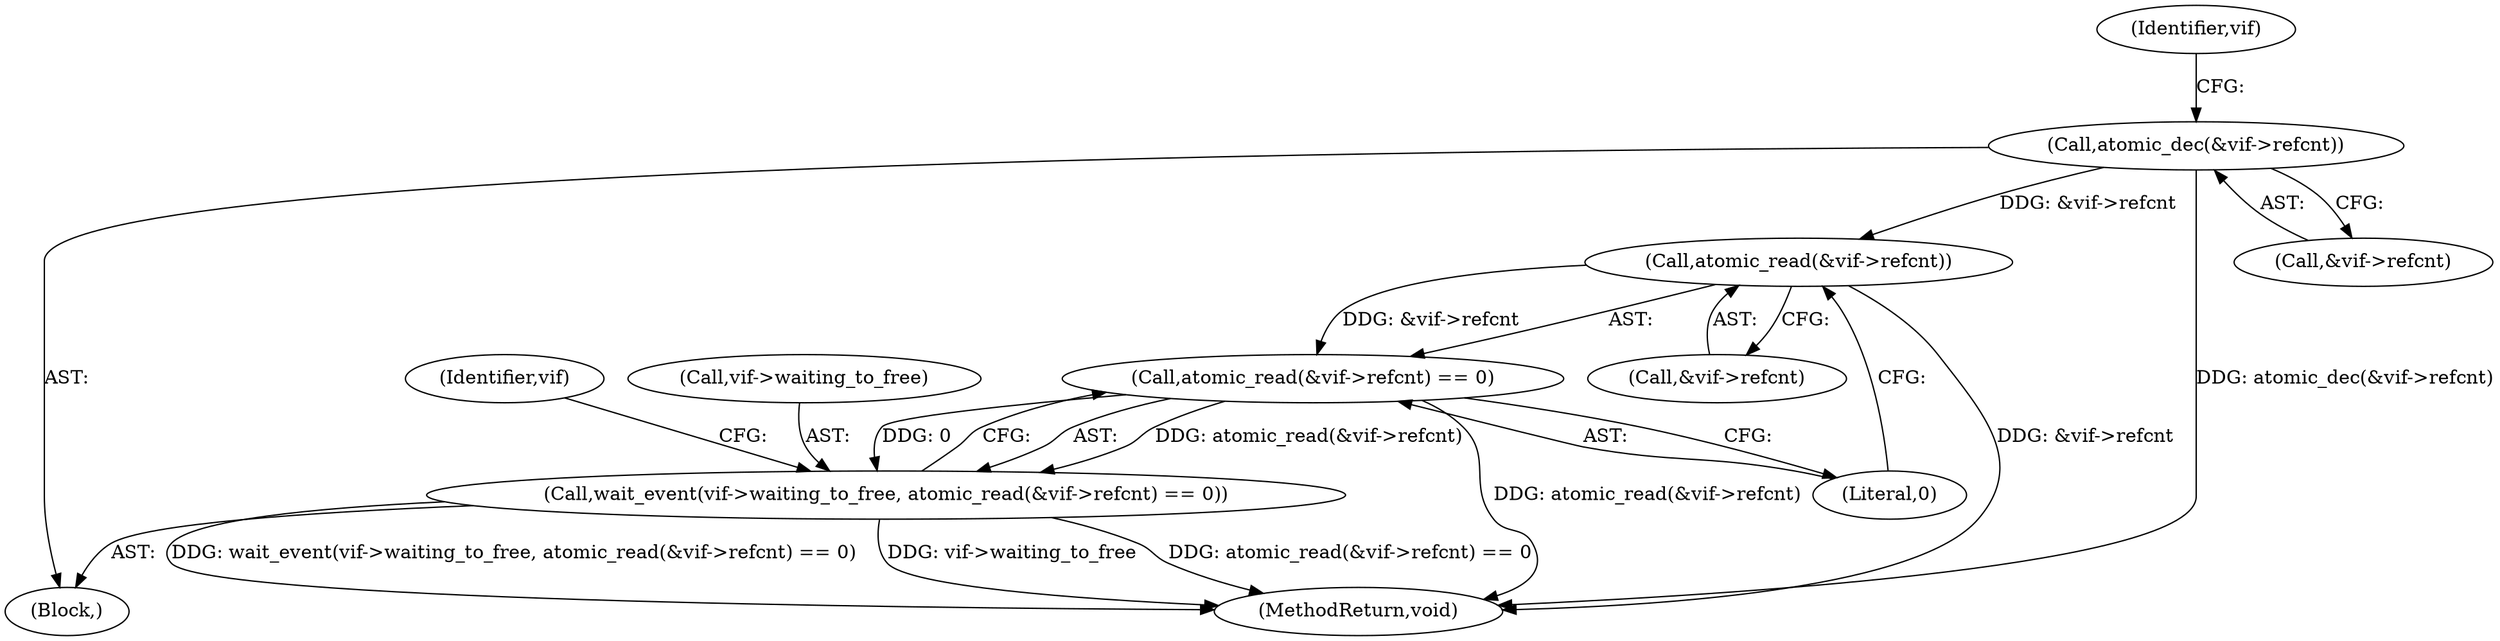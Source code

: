 digraph "0_linux_48856286b64e4b66ec62b94e504d0b29c1ade664@pointer" {
"1000125" [label="(Call,atomic_dec(&vif->refcnt))"];
"1000135" [label="(Call,atomic_read(&vif->refcnt))"];
"1000134" [label="(Call,atomic_read(&vif->refcnt) == 0)"];
"1000130" [label="(Call,wait_event(vif->waiting_to_free, atomic_read(&vif->refcnt) == 0))"];
"1000135" [label="(Call,atomic_read(&vif->refcnt))"];
"1000144" [label="(Identifier,vif)"];
"1000134" [label="(Call,atomic_read(&vif->refcnt) == 0)"];
"1000136" [label="(Call,&vif->refcnt)"];
"1000126" [label="(Call,&vif->refcnt)"];
"1000103" [label="(Block,)"];
"1000165" [label="(MethodReturn,void)"];
"1000125" [label="(Call,atomic_dec(&vif->refcnt))"];
"1000130" [label="(Call,wait_event(vif->waiting_to_free, atomic_read(&vif->refcnt) == 0))"];
"1000131" [label="(Call,vif->waiting_to_free)"];
"1000140" [label="(Literal,0)"];
"1000132" [label="(Identifier,vif)"];
"1000125" -> "1000103"  [label="AST: "];
"1000125" -> "1000126"  [label="CFG: "];
"1000126" -> "1000125"  [label="AST: "];
"1000132" -> "1000125"  [label="CFG: "];
"1000125" -> "1000165"  [label="DDG: atomic_dec(&vif->refcnt)"];
"1000125" -> "1000135"  [label="DDG: &vif->refcnt"];
"1000135" -> "1000134"  [label="AST: "];
"1000135" -> "1000136"  [label="CFG: "];
"1000136" -> "1000135"  [label="AST: "];
"1000140" -> "1000135"  [label="CFG: "];
"1000135" -> "1000165"  [label="DDG: &vif->refcnt"];
"1000135" -> "1000134"  [label="DDG: &vif->refcnt"];
"1000134" -> "1000130"  [label="AST: "];
"1000134" -> "1000140"  [label="CFG: "];
"1000140" -> "1000134"  [label="AST: "];
"1000130" -> "1000134"  [label="CFG: "];
"1000134" -> "1000165"  [label="DDG: atomic_read(&vif->refcnt)"];
"1000134" -> "1000130"  [label="DDG: atomic_read(&vif->refcnt)"];
"1000134" -> "1000130"  [label="DDG: 0"];
"1000130" -> "1000103"  [label="AST: "];
"1000131" -> "1000130"  [label="AST: "];
"1000144" -> "1000130"  [label="CFG: "];
"1000130" -> "1000165"  [label="DDG: wait_event(vif->waiting_to_free, atomic_read(&vif->refcnt) == 0)"];
"1000130" -> "1000165"  [label="DDG: vif->waiting_to_free"];
"1000130" -> "1000165"  [label="DDG: atomic_read(&vif->refcnt) == 0"];
}
